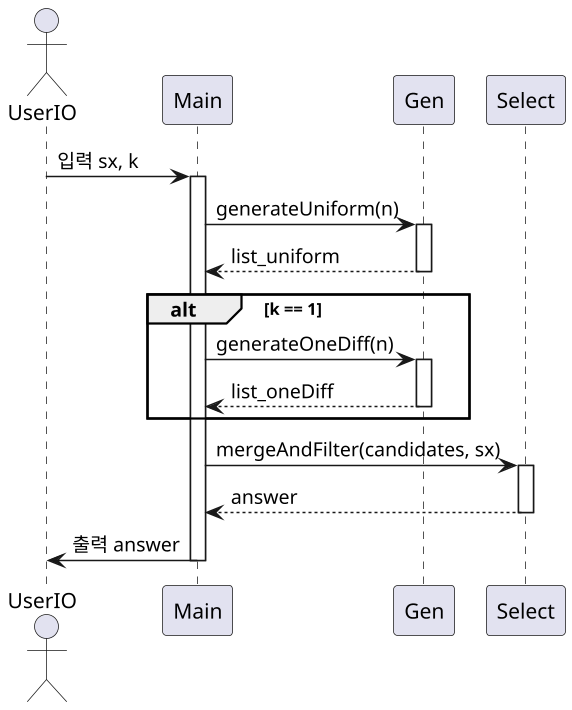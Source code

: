 @startuml TD
skinparam DefaultFontName "Apple SD Gothic Neo"
skinparam Dpi 144

actor UserIO

participant Main
participant Gen
participant Select

UserIO -> Main : 입력 sx, k
activate Main

Main -> Gen : generateUniform(n)
activate Gen
Gen --> Main : list_uniform
deactivate Gen

alt k == 1
    Main -> Gen : generateOneDiff(n)
    activate Gen
    Gen --> Main : list_oneDiff
    deactivate Gen
end

Main -> Select : mergeAndFilter(candidates, sx)
activate Select
Select --> Main : answer
deactivate Select

Main -> UserIO : 출력 answer
deactivate Main

@enduml